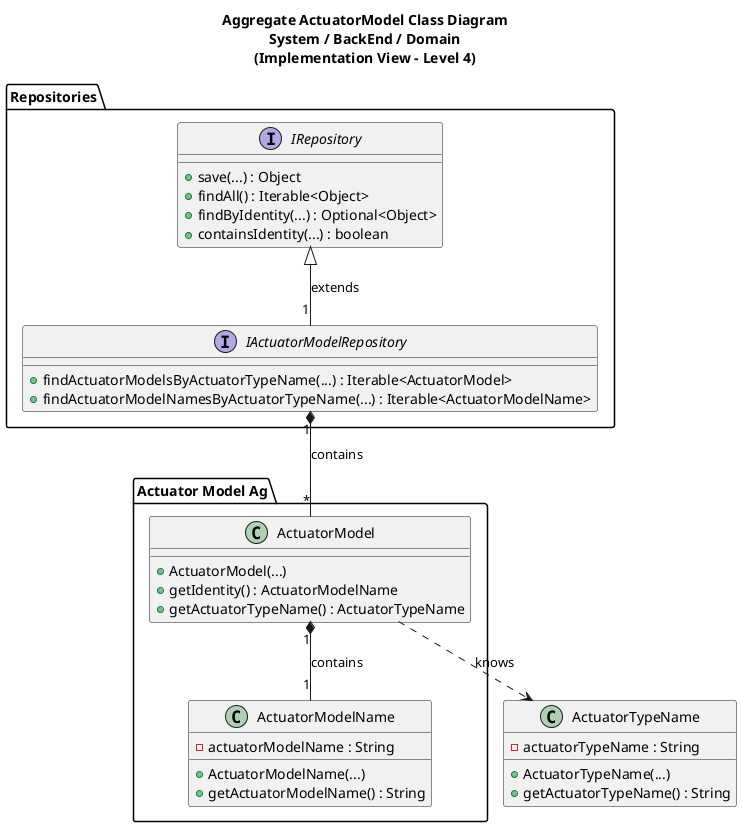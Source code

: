 @startuml

title Aggregate ActuatorModel Class Diagram\nSystem / BackEnd / Domain\n(Implementation View - Level 4)

class ActuatorTypeName {
- actuatorTypeName : String
+ ActuatorTypeName(...)
+ getActuatorTypeName() : String
}

package "Actuator Model Ag"{
class ActuatorModel {
+ ActuatorModel(...)
+ getIdentity() : ActuatorModelName
+ getActuatorTypeName() : ActuatorTypeName
}

class ActuatorModelName {
- actuatorModelName : String
+ ActuatorModelName(...)
+ getActuatorModelName() : String
}
}


package Repositories {
interface IRepository {
+ save(...) : Object
+ findAll() : Iterable<Object>
+ findByIdentity(...) : Optional<Object>
+ containsIdentity(...) : boolean
}

interface IActuatorModelRepository {
+ findActuatorModelsByActuatorTypeName(...) : Iterable<ActuatorModel>
+ findActuatorModelNamesByActuatorTypeName(...) : Iterable<ActuatorModelName>
}
}

ActuatorModel "1" *-- "1" ActuatorModelName : contains
ActuatorModel ..> ActuatorTypeName: knows

IActuatorModelRepository "1" -up-|> IRepository : extends

IActuatorModelRepository "1" *-- "*" ActuatorModel : contains


@enduml